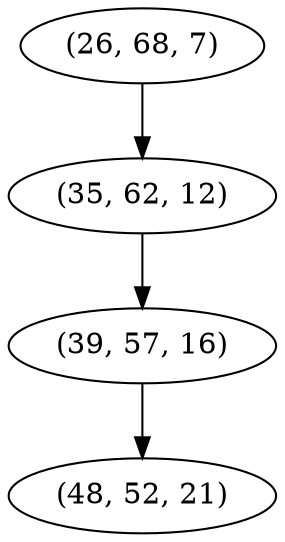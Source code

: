 digraph tree {
    "(26, 68, 7)";
    "(35, 62, 12)";
    "(39, 57, 16)";
    "(48, 52, 21)";
    "(26, 68, 7)" -> "(35, 62, 12)";
    "(35, 62, 12)" -> "(39, 57, 16)";
    "(39, 57, 16)" -> "(48, 52, 21)";
}
